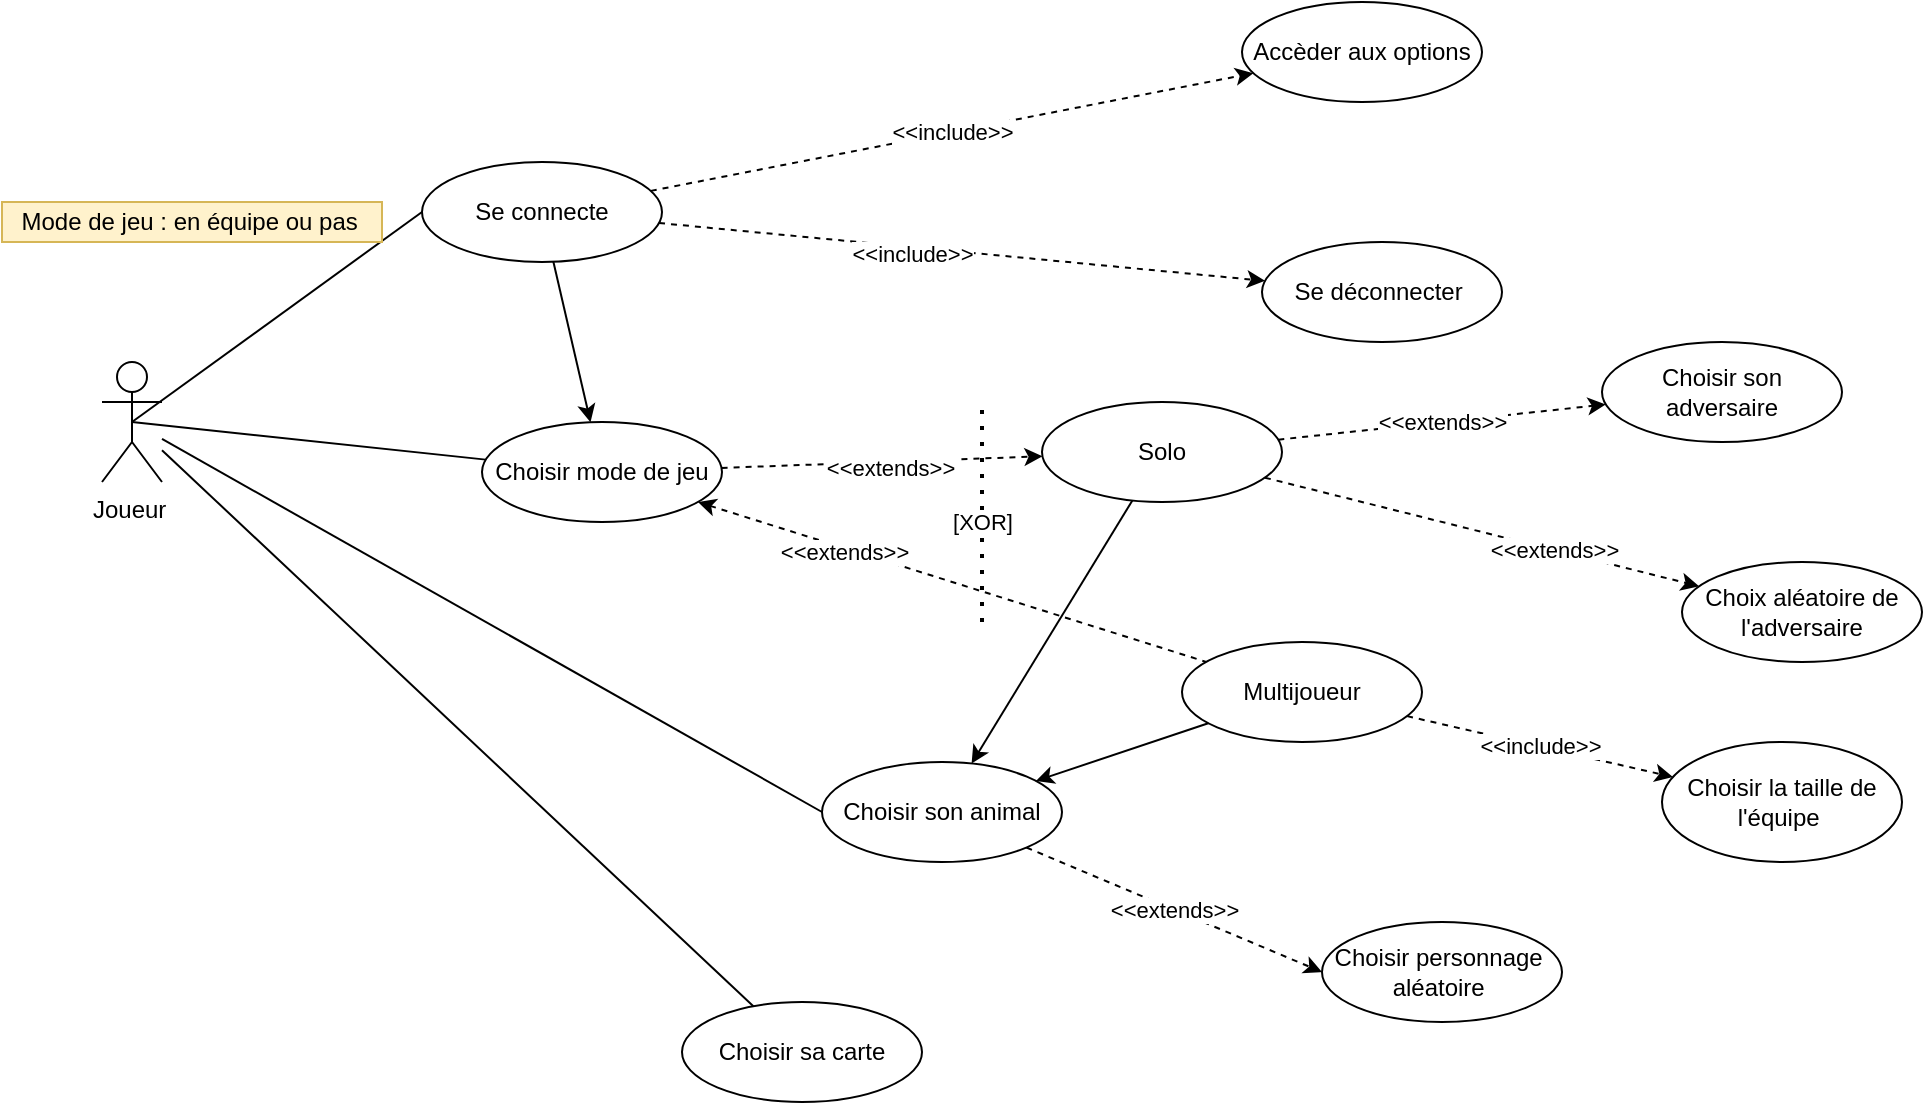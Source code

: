 <mxfile version="15.7.4" type="github">
  <diagram id="6MGdmcKs9yKgFIxDK5bO" name="Page-1">
    <mxGraphModel dx="1113" dy="618" grid="1" gridSize="10" guides="1" tooltips="1" connect="1" arrows="1" fold="1" page="1" pageScale="1" pageWidth="1654" pageHeight="1169" math="0" shadow="0">
      <root>
        <mxCell id="0" />
        <mxCell id="1" parent="0" />
        <mxCell id="8IUe3LPVnhSWRVFbozZq-3" style="rounded=0;orthogonalLoop=1;jettySize=auto;html=1;endArrow=none;endFill=0;entryX=0;entryY=0.5;entryDx=0;entryDy=0;exitX=0.5;exitY=0.5;exitDx=0;exitDy=0;exitPerimeter=0;" parent="1" source="8IUe3LPVnhSWRVFbozZq-1" target="8IUe3LPVnhSWRVFbozZq-4" edge="1">
          <mxGeometry relative="1" as="geometry">
            <mxPoint x="210" y="380" as="targetPoint" />
          </mxGeometry>
        </mxCell>
        <mxCell id="8IUe3LPVnhSWRVFbozZq-36" style="rounded=0;orthogonalLoop=1;jettySize=auto;html=1;exitX=0.5;exitY=0.5;exitDx=0;exitDy=0;exitPerimeter=0;startArrow=none;startFill=0;endArrow=none;endFill=0;" parent="1" source="8IUe3LPVnhSWRVFbozZq-1" target="8IUe3LPVnhSWRVFbozZq-8" edge="1">
          <mxGeometry relative="1" as="geometry" />
        </mxCell>
        <mxCell id="8IUe3LPVnhSWRVFbozZq-37" style="rounded=0;orthogonalLoop=1;jettySize=auto;html=1;entryX=0;entryY=0.5;entryDx=0;entryDy=0;startArrow=none;startFill=0;endArrow=none;endFill=0;" parent="1" source="8IUe3LPVnhSWRVFbozZq-1" target="8IUe3LPVnhSWRVFbozZq-24" edge="1">
          <mxGeometry relative="1" as="geometry" />
        </mxCell>
        <mxCell id="8IUe3LPVnhSWRVFbozZq-1" value="Joueur&amp;nbsp;" style="shape=umlActor;verticalLabelPosition=bottom;verticalAlign=top;html=1;outlineConnect=0;" parent="1" vertex="1">
          <mxGeometry x="50" y="350" width="30" height="60" as="geometry" />
        </mxCell>
        <mxCell id="8IUe3LPVnhSWRVFbozZq-11" value="&amp;lt;&amp;lt;include&amp;gt;&amp;gt;" style="rounded=0;orthogonalLoop=1;jettySize=auto;html=1;endArrow=classic;endFill=1;dashed=1;" parent="1" source="8IUe3LPVnhSWRVFbozZq-4" target="8IUe3LPVnhSWRVFbozZq-10" edge="1">
          <mxGeometry x="-0.182" y="-14" relative="1" as="geometry">
            <mxPoint x="4" y="-10" as="offset" />
          </mxGeometry>
        </mxCell>
        <mxCell id="8IUe3LPVnhSWRVFbozZq-12" value="&amp;lt;&amp;lt;include&amp;gt;&amp;gt;" style="rounded=0;orthogonalLoop=1;jettySize=auto;html=1;dashed=1;endArrow=classic;endFill=1;startArrow=none;startFill=0;" parent="1" source="8IUe3LPVnhSWRVFbozZq-4" target="8IUe3LPVnhSWRVFbozZq-13" edge="1">
          <mxGeometry relative="1" as="geometry">
            <mxPoint x="330" y="100" as="targetPoint" />
          </mxGeometry>
        </mxCell>
        <mxCell id="nqZ6v-bpkZ9vvk-nfeYM-8" value="" style="edgeStyle=none;rounded=0;orthogonalLoop=1;jettySize=auto;html=1;fontColor=#000000;startArrow=none;startFill=0;endArrow=classic;endFill=1;" edge="1" parent="1" source="8IUe3LPVnhSWRVFbozZq-4" target="8IUe3LPVnhSWRVFbozZq-8">
          <mxGeometry relative="1" as="geometry" />
        </mxCell>
        <mxCell id="8IUe3LPVnhSWRVFbozZq-4" value="Se connecte" style="ellipse;whiteSpace=wrap;html=1;" parent="1" vertex="1">
          <mxGeometry x="210" y="250" width="120" height="50" as="geometry" />
        </mxCell>
        <mxCell id="8IUe3LPVnhSWRVFbozZq-7" value="Mode de jeu : en équipe ou pas&amp;nbsp;" style="text;html=1;align=center;verticalAlign=middle;resizable=0;points=[];autosize=1;strokeColor=#d6b656;fillColor=#fff2cc;" parent="1" vertex="1">
          <mxGeometry y="270" width="190" height="20" as="geometry" />
        </mxCell>
        <mxCell id="8IUe3LPVnhSWRVFbozZq-34" style="rounded=0;orthogonalLoop=1;jettySize=auto;html=1;dashed=1;startArrow=classic;startFill=1;endArrow=none;endFill=0;" parent="1" source="8IUe3LPVnhSWRVFbozZq-8" target="8IUe3LPVnhSWRVFbozZq-14" edge="1">
          <mxGeometry relative="1" as="geometry" />
        </mxCell>
        <mxCell id="nqZ6v-bpkZ9vvk-nfeYM-4" value="&amp;lt;&amp;lt;extends&amp;gt;&amp;gt;" style="edgeLabel;html=1;align=center;verticalAlign=middle;resizable=0;points=[];" vertex="1" connectable="0" parent="8IUe3LPVnhSWRVFbozZq-34">
          <mxGeometry x="-0.005" y="4" relative="1" as="geometry">
            <mxPoint x="-55" y="-11" as="offset" />
          </mxGeometry>
        </mxCell>
        <mxCell id="8IUe3LPVnhSWRVFbozZq-35" style="rounded=0;orthogonalLoop=1;jettySize=auto;html=1;dashed=1;startArrow=none;startFill=0;endArrow=classic;endFill=1;" parent="1" source="8IUe3LPVnhSWRVFbozZq-8" target="8IUe3LPVnhSWRVFbozZq-18" edge="1">
          <mxGeometry relative="1" as="geometry" />
        </mxCell>
        <mxCell id="nqZ6v-bpkZ9vvk-nfeYM-3" value="&amp;lt;&amp;lt;extends&amp;gt;&amp;gt;" style="edgeLabel;html=1;align=center;verticalAlign=middle;resizable=0;points=[];" vertex="1" connectable="0" parent="8IUe3LPVnhSWRVFbozZq-35">
          <mxGeometry x="0.045" y="-3" relative="1" as="geometry">
            <mxPoint as="offset" />
          </mxGeometry>
        </mxCell>
        <mxCell id="8IUe3LPVnhSWRVFbozZq-8" value="Choisir mode de jeu" style="ellipse;whiteSpace=wrap;html=1;" parent="1" vertex="1">
          <mxGeometry x="240" y="380" width="120" height="50" as="geometry" />
        </mxCell>
        <mxCell id="8IUe3LPVnhSWRVFbozZq-10" value="Se déconnecter&amp;nbsp;" style="ellipse;whiteSpace=wrap;html=1;" parent="1" vertex="1">
          <mxGeometry x="630" y="290" width="120" height="50" as="geometry" />
        </mxCell>
        <mxCell id="8IUe3LPVnhSWRVFbozZq-13" value="Accèder aux options" style="ellipse;whiteSpace=wrap;html=1;" parent="1" vertex="1">
          <mxGeometry x="620" y="170" width="120" height="50" as="geometry" />
        </mxCell>
        <mxCell id="8IUe3LPVnhSWRVFbozZq-17" value="&amp;lt;&amp;lt;include&amp;gt;&amp;gt;" style="rounded=0;orthogonalLoop=1;jettySize=auto;html=1;startArrow=none;startFill=0;endArrow=classic;endFill=1;dashed=1;" parent="1" source="8IUe3LPVnhSWRVFbozZq-14" target="8IUe3LPVnhSWRVFbozZq-16" edge="1">
          <mxGeometry relative="1" as="geometry" />
        </mxCell>
        <mxCell id="8IUe3LPVnhSWRVFbozZq-14" value="Multijoueur" style="ellipse;whiteSpace=wrap;html=1;" parent="1" vertex="1">
          <mxGeometry x="590" y="490" width="120" height="50" as="geometry" />
        </mxCell>
        <mxCell id="8IUe3LPVnhSWRVFbozZq-16" value="Choisir la taille de l&#39;équipe&amp;nbsp;" style="ellipse;whiteSpace=wrap;html=1;" parent="1" vertex="1">
          <mxGeometry x="830" y="540" width="120" height="60" as="geometry" />
        </mxCell>
        <mxCell id="8IUe3LPVnhSWRVFbozZq-21" value="&amp;lt;&amp;lt;extends&amp;gt;&amp;gt;" style="rounded=0;orthogonalLoop=1;jettySize=auto;html=1;startArrow=none;startFill=0;endArrow=classic;endFill=1;dashed=1;" parent="1" source="8IUe3LPVnhSWRVFbozZq-18" target="8IUe3LPVnhSWRVFbozZq-20" edge="1">
          <mxGeometry relative="1" as="geometry" />
        </mxCell>
        <mxCell id="8IUe3LPVnhSWRVFbozZq-23" value="&amp;lt;&amp;lt;extends&amp;gt;&amp;gt;" style="rounded=0;orthogonalLoop=1;jettySize=auto;html=1;dashed=1;startArrow=none;startFill=0;endArrow=classic;endFill=1;" parent="1" source="8IUe3LPVnhSWRVFbozZq-18" target="8IUe3LPVnhSWRVFbozZq-22" edge="1">
          <mxGeometry x="0.333" relative="1" as="geometry">
            <mxPoint as="offset" />
          </mxGeometry>
        </mxCell>
        <mxCell id="8IUe3LPVnhSWRVFbozZq-18" value="Solo" style="ellipse;whiteSpace=wrap;html=1;" parent="1" vertex="1">
          <mxGeometry x="520" y="370" width="120" height="50" as="geometry" />
        </mxCell>
        <mxCell id="8IUe3LPVnhSWRVFbozZq-20" value="Choisir son adversaire" style="ellipse;whiteSpace=wrap;html=1;" parent="1" vertex="1">
          <mxGeometry x="800" y="340" width="120" height="50" as="geometry" />
        </mxCell>
        <mxCell id="8IUe3LPVnhSWRVFbozZq-22" value="Choix aléatoire de l&#39;adversaire" style="ellipse;whiteSpace=wrap;html=1;" parent="1" vertex="1">
          <mxGeometry x="840" y="450" width="120" height="50" as="geometry" />
        </mxCell>
        <mxCell id="8IUe3LPVnhSWRVFbozZq-29" value="" style="rounded=0;orthogonalLoop=1;jettySize=auto;html=1;startArrow=none;startFill=0;endArrow=none;endFill=0;" parent="1" target="8IUe3LPVnhSWRVFbozZq-28" edge="1" source="8IUe3LPVnhSWRVFbozZq-1">
          <mxGeometry relative="1" as="geometry">
            <mxPoint x="150" y="410" as="sourcePoint" />
          </mxGeometry>
        </mxCell>
        <mxCell id="8IUe3LPVnhSWRVFbozZq-39" value="&amp;lt;&amp;lt;extends&amp;gt;&amp;gt;" style="rounded=0;orthogonalLoop=1;jettySize=auto;html=1;entryX=0;entryY=0.5;entryDx=0;entryDy=0;dashed=1;startArrow=none;startFill=0;endArrow=classic;endFill=1;" parent="1" source="8IUe3LPVnhSWRVFbozZq-24" target="8IUe3LPVnhSWRVFbozZq-26" edge="1">
          <mxGeometry relative="1" as="geometry" />
        </mxCell>
        <mxCell id="8IUe3LPVnhSWRVFbozZq-24" value="Choisir son animal" style="ellipse;whiteSpace=wrap;html=1;" parent="1" vertex="1">
          <mxGeometry x="410" y="550" width="120" height="50" as="geometry" />
        </mxCell>
        <mxCell id="8IUe3LPVnhSWRVFbozZq-26" value="Choisir personnage&amp;nbsp; aléatoire&amp;nbsp;" style="ellipse;whiteSpace=wrap;html=1;fillColor=rgba(255, 255, 255, 1);strokeColor=rgba(0, 0, 0, 1);fontColor=rgba(0, 0, 0, 1);" parent="1" vertex="1">
          <mxGeometry x="660" y="630" width="120" height="50" as="geometry" />
        </mxCell>
        <mxCell id="8IUe3LPVnhSWRVFbozZq-28" value="Choisir sa carte" style="ellipse;whiteSpace=wrap;html=1;" parent="1" vertex="1">
          <mxGeometry x="340" y="670" width="120" height="50" as="geometry" />
        </mxCell>
        <mxCell id="nqZ6v-bpkZ9vvk-nfeYM-5" value="" style="endArrow=none;dashed=1;html=1;dashPattern=1 3;strokeWidth=2;rounded=0;" edge="1" parent="1">
          <mxGeometry width="50" height="50" relative="1" as="geometry">
            <mxPoint x="490" y="480" as="sourcePoint" />
            <mxPoint x="490" y="370" as="targetPoint" />
          </mxGeometry>
        </mxCell>
        <mxCell id="nqZ6v-bpkZ9vvk-nfeYM-7" value="[XOR]" style="edgeLabel;html=1;align=center;verticalAlign=middle;resizable=0;points=[];" vertex="1" connectable="0" parent="nqZ6v-bpkZ9vvk-nfeYM-5">
          <mxGeometry x="0.756" y="-1" relative="1" as="geometry">
            <mxPoint x="-1" y="46" as="offset" />
          </mxGeometry>
        </mxCell>
        <mxCell id="nqZ6v-bpkZ9vvk-nfeYM-9" value="" style="rounded=0;orthogonalLoop=1;jettySize=auto;html=1;startArrow=classic;startFill=1;endArrow=none;endFill=0;" edge="1" parent="1" source="8IUe3LPVnhSWRVFbozZq-24" target="8IUe3LPVnhSWRVFbozZq-18">
          <mxGeometry x="-0.242" y="-17" relative="1" as="geometry">
            <mxPoint y="1" as="offset" />
            <mxPoint x="644.132" y="415.783" as="sourcePoint" />
            <mxPoint x="885.841" y="464.241" as="targetPoint" />
          </mxGeometry>
        </mxCell>
        <mxCell id="nqZ6v-bpkZ9vvk-nfeYM-10" value="" style="rounded=0;orthogonalLoop=1;jettySize=auto;html=1;startArrow=classic;startFill=1;endArrow=none;endFill=0;" edge="1" parent="1" source="8IUe3LPVnhSWRVFbozZq-24" target="8IUe3LPVnhSWRVFbozZq-14">
          <mxGeometry x="-0.242" y="-17" relative="1" as="geometry">
            <mxPoint y="1" as="offset" />
            <mxPoint x="494.69" y="560.761" as="sourcePoint" />
            <mxPoint x="575.269" y="429.235" as="targetPoint" />
          </mxGeometry>
        </mxCell>
      </root>
    </mxGraphModel>
  </diagram>
</mxfile>
